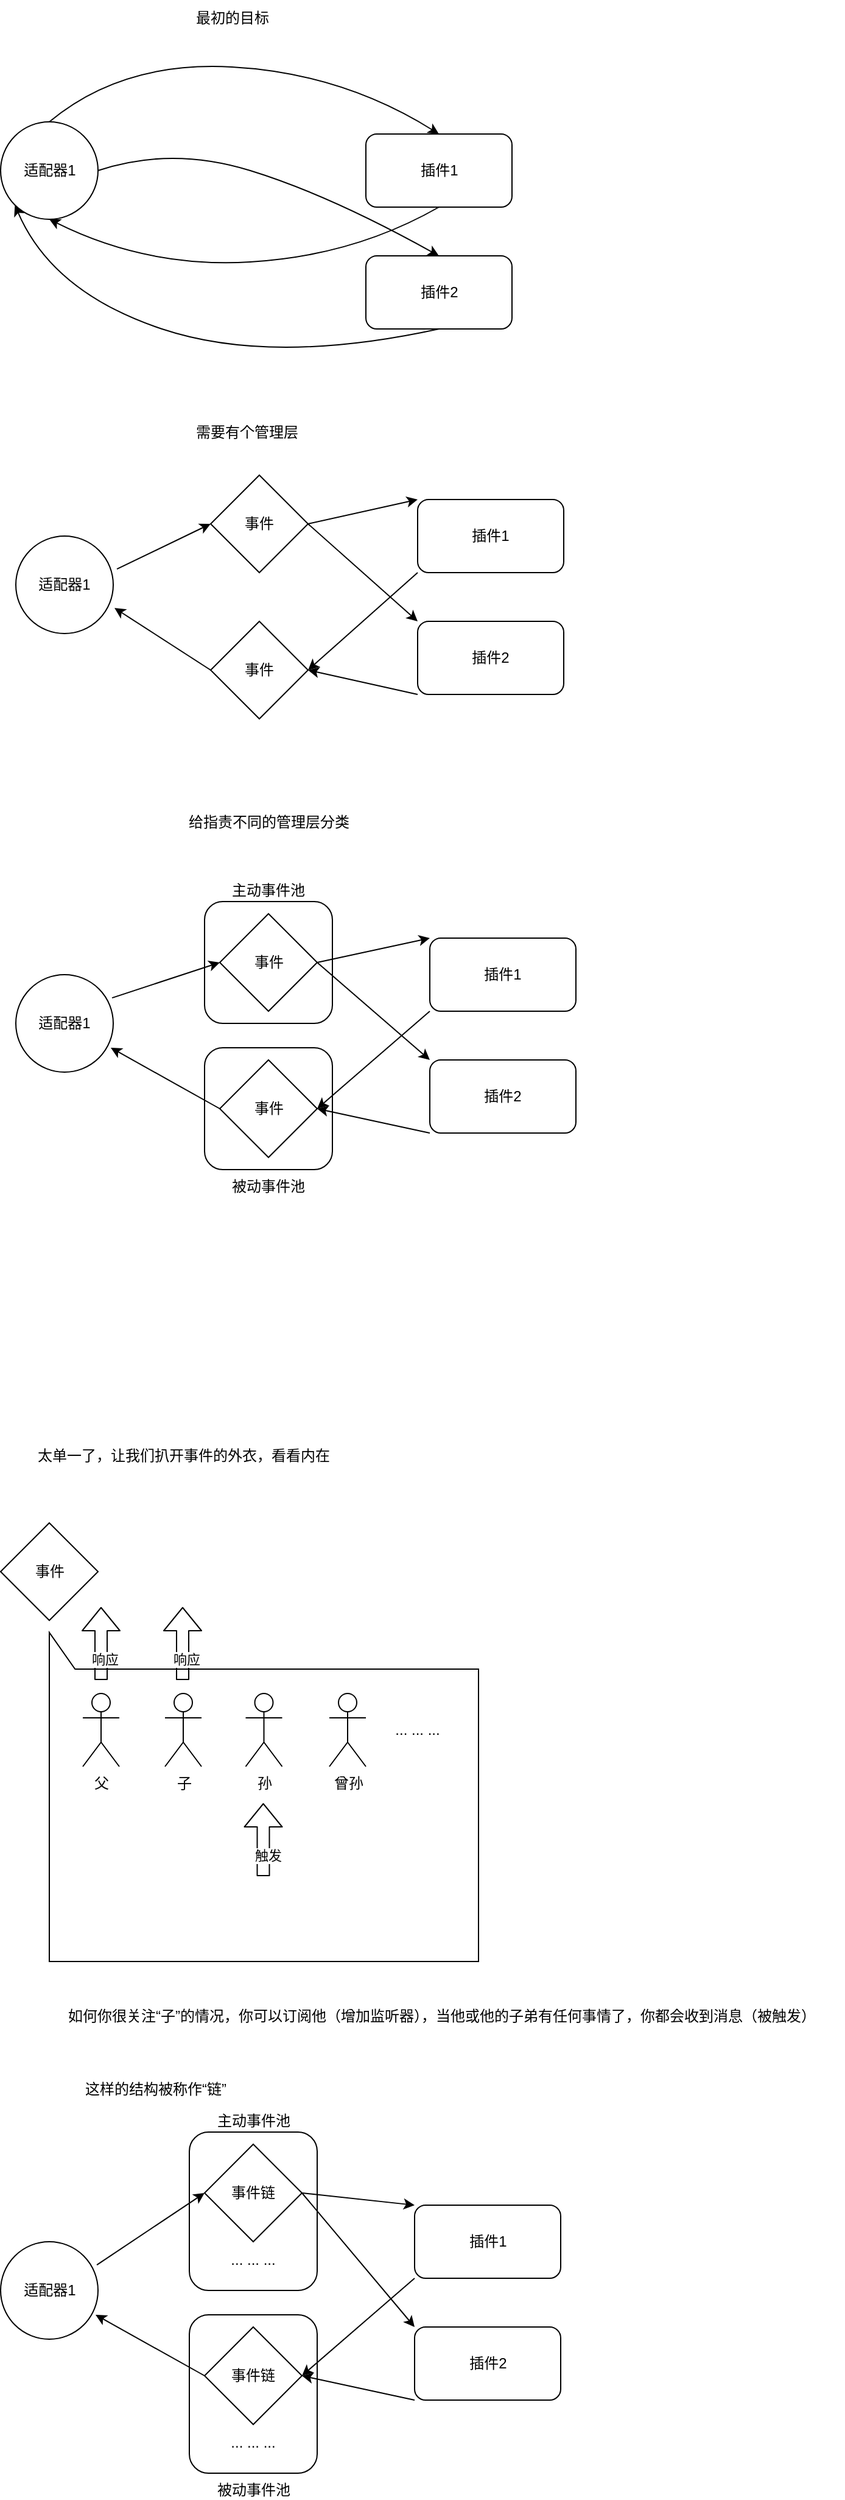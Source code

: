 <mxfile>
    <diagram id="wS3TeJK2cMO1Hy6B5Pol" name="第 1 页">
        <mxGraphModel dx="1130" dy="676" grid="1" gridSize="10" guides="1" tooltips="1" connect="1" arrows="1" fold="1" page="1" pageScale="1" pageWidth="827" pageHeight="1169" math="0" shadow="0">
            <root>
                <mxCell id="0"/>
                <mxCell id="1" parent="0"/>
                <mxCell id="80" value="被动事件池" style="rounded=1;whiteSpace=wrap;html=1;labelPosition=center;verticalLabelPosition=bottom;align=center;verticalAlign=top;" vertex="1" parent="1">
                    <mxGeometry x="205" y="870" width="105" height="100" as="geometry"/>
                </mxCell>
                <mxCell id="79" value="主动事件池" style="rounded=1;whiteSpace=wrap;html=1;labelPosition=center;verticalLabelPosition=top;align=center;verticalAlign=bottom;" vertex="1" parent="1">
                    <mxGeometry x="205" y="750" width="105" height="100" as="geometry"/>
                </mxCell>
                <mxCell id="2" value="适配器1" style="ellipse;whiteSpace=wrap;html=1;aspect=fixed;" vertex="1" parent="1">
                    <mxGeometry x="37.5" y="110" width="80" height="80" as="geometry"/>
                </mxCell>
                <mxCell id="45" value="插件1" style="rounded=1;whiteSpace=wrap;html=1;" vertex="1" parent="1">
                    <mxGeometry x="337.5" y="120" width="120" height="60" as="geometry"/>
                </mxCell>
                <mxCell id="47" value="" style="curved=1;endArrow=classic;html=1;entryX=0.5;entryY=1;entryDx=0;entryDy=0;exitX=0.5;exitY=1;exitDx=0;exitDy=0;" edge="1" parent="1" source="45" target="2">
                    <mxGeometry width="50" height="50" relative="1" as="geometry">
                        <mxPoint x="417.5" y="270" as="sourcePoint"/>
                        <mxPoint x="467.5" y="220" as="targetPoint"/>
                        <Array as="points">
                            <mxPoint x="327.5" y="220"/>
                            <mxPoint x="157.5" y="230"/>
                        </Array>
                    </mxGeometry>
                </mxCell>
                <mxCell id="48" value="" style="curved=1;endArrow=classic;html=1;exitX=0.5;exitY=0;exitDx=0;exitDy=0;entryX=0.5;entryY=0;entryDx=0;entryDy=0;" edge="1" parent="1" source="2" target="45">
                    <mxGeometry width="50" height="50" relative="1" as="geometry">
                        <mxPoint x="417.5" y="270" as="sourcePoint"/>
                        <mxPoint x="467.5" y="220" as="targetPoint"/>
                        <Array as="points">
                            <mxPoint x="137.5" y="60"/>
                            <mxPoint x="317.5" y="70"/>
                        </Array>
                    </mxGeometry>
                </mxCell>
                <mxCell id="51" value="最初的目标" style="text;html=1;strokeColor=none;fillColor=none;align=center;verticalAlign=middle;whiteSpace=wrap;rounded=0;" vertex="1" parent="1">
                    <mxGeometry x="177.5" y="10" width="100" height="30" as="geometry"/>
                </mxCell>
                <mxCell id="52" value="插件2" style="rounded=1;whiteSpace=wrap;html=1;" vertex="1" parent="1">
                    <mxGeometry x="337.5" y="220" width="120" height="60" as="geometry"/>
                </mxCell>
                <mxCell id="53" value="" style="curved=1;endArrow=classic;html=1;exitX=1;exitY=0.5;exitDx=0;exitDy=0;entryX=0.5;entryY=0;entryDx=0;entryDy=0;" edge="1" parent="1" source="2" target="52">
                    <mxGeometry width="50" height="50" relative="1" as="geometry">
                        <mxPoint x="87.5" y="120" as="sourcePoint"/>
                        <mxPoint x="407.5" y="130" as="targetPoint"/>
                        <Array as="points">
                            <mxPoint x="177.5" y="130"/>
                            <mxPoint x="307.5" y="170"/>
                        </Array>
                    </mxGeometry>
                </mxCell>
                <mxCell id="54" value="" style="curved=1;endArrow=classic;html=1;entryX=0;entryY=1;entryDx=0;entryDy=0;exitX=0.5;exitY=1;exitDx=0;exitDy=0;" edge="1" parent="1" source="52" target="2">
                    <mxGeometry width="50" height="50" relative="1" as="geometry">
                        <mxPoint x="370" y="180" as="sourcePoint"/>
                        <mxPoint x="50" y="190" as="targetPoint"/>
                        <Array as="points">
                            <mxPoint x="260" y="310"/>
                            <mxPoint x="80" y="250"/>
                        </Array>
                    </mxGeometry>
                </mxCell>
                <mxCell id="55" value="需要有个管理层" style="text;html=1;strokeColor=none;fillColor=none;align=center;verticalAlign=middle;whiteSpace=wrap;rounded=0;" vertex="1" parent="1">
                    <mxGeometry x="185" y="350" width="110" height="30" as="geometry"/>
                </mxCell>
                <mxCell id="60" style="edgeStyle=none;html=1;exitX=1.038;exitY=0.338;exitDx=0;exitDy=0;entryX=0;entryY=0.5;entryDx=0;entryDy=0;exitPerimeter=0;" edge="1" parent="1" source="56" target="59">
                    <mxGeometry relative="1" as="geometry"/>
                </mxCell>
                <mxCell id="56" value="适配器1" style="ellipse;whiteSpace=wrap;html=1;aspect=fixed;" vertex="1" parent="1">
                    <mxGeometry x="50" y="450" width="80" height="80" as="geometry"/>
                </mxCell>
                <mxCell id="64" style="edgeStyle=none;html=1;exitX=0;exitY=1;exitDx=0;exitDy=0;entryX=1;entryY=0.5;entryDx=0;entryDy=0;" edge="1" parent="1" source="57" target="63">
                    <mxGeometry relative="1" as="geometry"/>
                </mxCell>
                <mxCell id="57" value="插件1" style="rounded=1;whiteSpace=wrap;html=1;" vertex="1" parent="1">
                    <mxGeometry x="380" y="420" width="120" height="60" as="geometry"/>
                </mxCell>
                <mxCell id="65" style="edgeStyle=none;html=1;exitX=0;exitY=1;exitDx=0;exitDy=0;entryX=1;entryY=0.5;entryDx=0;entryDy=0;" edge="1" parent="1" source="58" target="63">
                    <mxGeometry relative="1" as="geometry">
                        <mxPoint x="300" y="580" as="targetPoint"/>
                    </mxGeometry>
                </mxCell>
                <mxCell id="58" value="插件2" style="rounded=1;whiteSpace=wrap;html=1;" vertex="1" parent="1">
                    <mxGeometry x="380" y="520" width="120" height="60" as="geometry"/>
                </mxCell>
                <mxCell id="61" style="edgeStyle=none;html=1;exitX=1;exitY=0.5;exitDx=0;exitDy=0;entryX=0;entryY=0;entryDx=0;entryDy=0;" edge="1" parent="1" source="59" target="57">
                    <mxGeometry relative="1" as="geometry"/>
                </mxCell>
                <mxCell id="62" style="edgeStyle=none;html=1;exitX=1;exitY=0.5;exitDx=0;exitDy=0;entryX=0;entryY=0;entryDx=0;entryDy=0;" edge="1" parent="1" source="59" target="58">
                    <mxGeometry relative="1" as="geometry"/>
                </mxCell>
                <mxCell id="59" value="事件" style="rhombus;whiteSpace=wrap;html=1;" vertex="1" parent="1">
                    <mxGeometry x="210" y="400" width="80" height="80" as="geometry"/>
                </mxCell>
                <mxCell id="66" style="edgeStyle=none;html=1;exitX=0;exitY=0.5;exitDx=0;exitDy=0;entryX=1.013;entryY=0.738;entryDx=0;entryDy=0;entryPerimeter=0;" edge="1" parent="1" source="63" target="56">
                    <mxGeometry relative="1" as="geometry"/>
                </mxCell>
                <mxCell id="63" value="事件" style="rhombus;whiteSpace=wrap;html=1;" vertex="1" parent="1">
                    <mxGeometry x="210" y="520" width="80" height="80" as="geometry"/>
                </mxCell>
                <mxCell id="67" value="给指责不同的管理层分类" style="text;html=1;strokeColor=none;fillColor=none;align=center;verticalAlign=middle;whiteSpace=wrap;rounded=0;" vertex="1" parent="1">
                    <mxGeometry x="182.5" y="670" width="150" height="30" as="geometry"/>
                </mxCell>
                <mxCell id="68" style="edgeStyle=none;html=1;exitX=0.988;exitY=0.238;exitDx=0;exitDy=0;entryX=0;entryY=0.5;entryDx=0;entryDy=0;exitPerimeter=0;" edge="1" parent="1" target="75" source="78">
                    <mxGeometry relative="1" as="geometry">
                        <mxPoint x="143.04" y="837.04" as="sourcePoint"/>
                    </mxGeometry>
                </mxCell>
                <mxCell id="69" style="edgeStyle=none;html=1;exitX=0;exitY=1;exitDx=0;exitDy=0;entryX=1;entryY=0.5;entryDx=0;entryDy=0;" edge="1" parent="1" source="70" target="77">
                    <mxGeometry relative="1" as="geometry"/>
                </mxCell>
                <mxCell id="70" value="插件1" style="rounded=1;whiteSpace=wrap;html=1;" vertex="1" parent="1">
                    <mxGeometry x="390" y="780" width="120" height="60" as="geometry"/>
                </mxCell>
                <mxCell id="71" style="edgeStyle=none;html=1;exitX=0;exitY=1;exitDx=0;exitDy=0;entryX=1;entryY=0.5;entryDx=0;entryDy=0;" edge="1" parent="1" source="72" target="77">
                    <mxGeometry relative="1" as="geometry">
                        <mxPoint x="310" y="940" as="targetPoint"/>
                    </mxGeometry>
                </mxCell>
                <mxCell id="72" value="插件2" style="rounded=1;whiteSpace=wrap;html=1;" vertex="1" parent="1">
                    <mxGeometry x="390" y="880" width="120" height="60" as="geometry"/>
                </mxCell>
                <mxCell id="73" style="edgeStyle=none;html=1;exitX=1;exitY=0.5;exitDx=0;exitDy=0;entryX=0;entryY=0;entryDx=0;entryDy=0;" edge="1" parent="1" source="75" target="70">
                    <mxGeometry relative="1" as="geometry"/>
                </mxCell>
                <mxCell id="74" style="edgeStyle=none;html=1;exitX=1;exitY=0.5;exitDx=0;exitDy=0;entryX=0;entryY=0;entryDx=0;entryDy=0;" edge="1" parent="1" source="75" target="72">
                    <mxGeometry relative="1" as="geometry"/>
                </mxCell>
                <mxCell id="75" value="事件" style="rhombus;whiteSpace=wrap;html=1;" vertex="1" parent="1">
                    <mxGeometry x="217.5" y="760" width="80" height="80" as="geometry"/>
                </mxCell>
                <mxCell id="76" style="edgeStyle=none;html=1;exitX=0;exitY=0.5;exitDx=0;exitDy=0;entryX=0.975;entryY=0.75;entryDx=0;entryDy=0;entryPerimeter=0;" edge="1" parent="1" source="77" target="78">
                    <mxGeometry relative="1" as="geometry">
                        <mxPoint x="141.04" y="869.04" as="targetPoint"/>
                    </mxGeometry>
                </mxCell>
                <mxCell id="77" value="事件" style="rhombus;whiteSpace=wrap;html=1;" vertex="1" parent="1">
                    <mxGeometry x="217.5" y="880" width="80" height="80" as="geometry"/>
                </mxCell>
                <mxCell id="78" value="适配器1" style="ellipse;whiteSpace=wrap;html=1;aspect=fixed;" vertex="1" parent="1">
                    <mxGeometry x="50" y="810" width="80" height="80" as="geometry"/>
                </mxCell>
                <mxCell id="82" value="太单一了，让我们扒开事件的外衣，看看内在" style="text;html=1;strokeColor=none;fillColor=none;align=center;verticalAlign=middle;whiteSpace=wrap;rounded=0;" vertex="1" parent="1">
                    <mxGeometry x="37.5" y="1190" width="300" height="30" as="geometry"/>
                </mxCell>
                <mxCell id="83" value="事件" style="rhombus;whiteSpace=wrap;html=1;" vertex="1" parent="1">
                    <mxGeometry x="37.5" y="1260" width="80" height="80" as="geometry"/>
                </mxCell>
                <mxCell id="84" value="" style="shape=callout;whiteSpace=wrap;html=1;perimeter=calloutPerimeter;rotation=-180;base=49;size=30;position=0.94;position2=1;" vertex="1" parent="1">
                    <mxGeometry x="77.5" y="1350" width="352.5" height="270" as="geometry"/>
                </mxCell>
                <mxCell id="85" value="父" style="shape=umlActor;verticalLabelPosition=bottom;verticalAlign=top;html=1;outlineConnect=0;" vertex="1" parent="1">
                    <mxGeometry x="105" y="1400" width="30" height="60" as="geometry"/>
                </mxCell>
                <mxCell id="86" value="子" style="shape=umlActor;verticalLabelPosition=bottom;verticalAlign=top;html=1;outlineConnect=0;" vertex="1" parent="1">
                    <mxGeometry x="172.5" y="1400" width="30" height="60" as="geometry"/>
                </mxCell>
                <mxCell id="87" value="孙" style="shape=umlActor;verticalLabelPosition=bottom;verticalAlign=top;html=1;outlineConnect=0;" vertex="1" parent="1">
                    <mxGeometry x="238.75" y="1400" width="30" height="60" as="geometry"/>
                </mxCell>
                <mxCell id="88" value="曾孙" style="shape=umlActor;verticalLabelPosition=bottom;verticalAlign=top;html=1;outlineConnect=0;" vertex="1" parent="1">
                    <mxGeometry x="307.5" y="1400" width="30" height="60" as="geometry"/>
                </mxCell>
                <mxCell id="91" value="... ... ..." style="text;html=1;strokeColor=none;fillColor=none;align=center;verticalAlign=middle;whiteSpace=wrap;rounded=0;" vertex="1" parent="1">
                    <mxGeometry x="350" y="1415" width="60" height="30" as="geometry"/>
                </mxCell>
                <mxCell id="92" value="" style="shape=flexArrow;endArrow=classic;html=1;labelPosition=center;verticalLabelPosition=bottom;align=center;verticalAlign=top;" edge="1" parent="1">
                    <mxGeometry width="50" height="50" relative="1" as="geometry">
                        <mxPoint x="253.25" y="1550" as="sourcePoint"/>
                        <mxPoint x="253.25" y="1490" as="targetPoint"/>
                    </mxGeometry>
                </mxCell>
                <mxCell id="93" value="触发" style="edgeLabel;html=1;align=center;verticalAlign=middle;resizable=0;points=[];" vertex="1" connectable="0" parent="92">
                    <mxGeometry x="-0.433" y="-3" relative="1" as="geometry">
                        <mxPoint as="offset"/>
                    </mxGeometry>
                </mxCell>
                <mxCell id="95" value="" style="shape=flexArrow;endArrow=classic;html=1;labelPosition=center;verticalLabelPosition=bottom;align=center;verticalAlign=top;" edge="1" parent="1">
                    <mxGeometry width="50" height="50" relative="1" as="geometry">
                        <mxPoint x="187" y="1389" as="sourcePoint"/>
                        <mxPoint x="187" y="1329" as="targetPoint"/>
                    </mxGeometry>
                </mxCell>
                <mxCell id="96" value="响应" style="edgeLabel;html=1;align=center;verticalAlign=middle;resizable=0;points=[];" vertex="1" connectable="0" parent="95">
                    <mxGeometry x="-0.433" y="-3" relative="1" as="geometry">
                        <mxPoint as="offset"/>
                    </mxGeometry>
                </mxCell>
                <mxCell id="97" value="" style="shape=flexArrow;endArrow=classic;html=1;labelPosition=center;verticalLabelPosition=bottom;align=center;verticalAlign=top;" edge="1" parent="1">
                    <mxGeometry width="50" height="50" relative="1" as="geometry">
                        <mxPoint x="120" y="1389" as="sourcePoint"/>
                        <mxPoint x="120" y="1329" as="targetPoint"/>
                    </mxGeometry>
                </mxCell>
                <mxCell id="98" value="响应" style="edgeLabel;html=1;align=center;verticalAlign=middle;resizable=0;points=[];" vertex="1" connectable="0" parent="97">
                    <mxGeometry x="-0.433" y="-3" relative="1" as="geometry">
                        <mxPoint as="offset"/>
                    </mxGeometry>
                </mxCell>
                <mxCell id="100" value="如何你很关注“子”的情况，你可以订阅他（增加监听器），当他或他的子弟有任何事情了，你都会收到消息（被触发）" style="text;html=1;strokeColor=none;fillColor=none;align=center;verticalAlign=middle;whiteSpace=wrap;rounded=0;" vertex="1" parent="1">
                    <mxGeometry x="70" y="1650" width="660" height="30" as="geometry"/>
                </mxCell>
                <mxCell id="102" value="这样的结构被称作“链”" style="text;html=1;strokeColor=none;fillColor=none;align=center;verticalAlign=middle;whiteSpace=wrap;rounded=0;" vertex="1" parent="1">
                    <mxGeometry x="90" y="1710" width="150" height="30" as="geometry"/>
                </mxCell>
                <mxCell id="103" value="被动事件池" style="rounded=1;whiteSpace=wrap;html=1;labelPosition=center;verticalLabelPosition=bottom;align=center;verticalAlign=top;" vertex="1" parent="1">
                    <mxGeometry x="192.5" y="1910" width="105" height="130" as="geometry"/>
                </mxCell>
                <mxCell id="104" value="主动事件池" style="rounded=1;whiteSpace=wrap;html=1;labelPosition=center;verticalLabelPosition=top;align=center;verticalAlign=bottom;" vertex="1" parent="1">
                    <mxGeometry x="192.5" y="1760" width="105" height="130" as="geometry"/>
                </mxCell>
                <mxCell id="105" style="edgeStyle=none;html=1;exitX=0.988;exitY=0.238;exitDx=0;exitDy=0;entryX=0;entryY=0.5;entryDx=0;entryDy=0;exitPerimeter=0;" edge="1" parent="1" source="115" target="112">
                    <mxGeometry relative="1" as="geometry">
                        <mxPoint x="130.54" y="1877.04" as="sourcePoint"/>
                    </mxGeometry>
                </mxCell>
                <mxCell id="106" style="edgeStyle=none;html=1;exitX=0;exitY=1;exitDx=0;exitDy=0;entryX=1;entryY=0.5;entryDx=0;entryDy=0;" edge="1" parent="1" source="107" target="114">
                    <mxGeometry relative="1" as="geometry"/>
                </mxCell>
                <mxCell id="107" value="插件1" style="rounded=1;whiteSpace=wrap;html=1;" vertex="1" parent="1">
                    <mxGeometry x="377.5" y="1820" width="120" height="60" as="geometry"/>
                </mxCell>
                <mxCell id="108" style="edgeStyle=none;html=1;exitX=0;exitY=1;exitDx=0;exitDy=0;entryX=1;entryY=0.5;entryDx=0;entryDy=0;" edge="1" parent="1" source="109" target="114">
                    <mxGeometry relative="1" as="geometry">
                        <mxPoint x="297.5" y="1980" as="targetPoint"/>
                    </mxGeometry>
                </mxCell>
                <mxCell id="109" value="插件2" style="rounded=1;whiteSpace=wrap;html=1;" vertex="1" parent="1">
                    <mxGeometry x="377.5" y="1920" width="120" height="60" as="geometry"/>
                </mxCell>
                <mxCell id="110" style="edgeStyle=none;html=1;exitX=1;exitY=0.5;exitDx=0;exitDy=0;entryX=0;entryY=0;entryDx=0;entryDy=0;" edge="1" parent="1" source="112" target="107">
                    <mxGeometry relative="1" as="geometry"/>
                </mxCell>
                <mxCell id="111" style="edgeStyle=none;html=1;exitX=1;exitY=0.5;exitDx=0;exitDy=0;entryX=0;entryY=0;entryDx=0;entryDy=0;" edge="1" parent="1" source="112" target="109">
                    <mxGeometry relative="1" as="geometry"/>
                </mxCell>
                <mxCell id="112" value="事件链" style="rhombus;whiteSpace=wrap;html=1;" vertex="1" parent="1">
                    <mxGeometry x="205" y="1770" width="80" height="80" as="geometry"/>
                </mxCell>
                <mxCell id="113" style="edgeStyle=none;html=1;exitX=0;exitY=0.5;exitDx=0;exitDy=0;entryX=0.975;entryY=0.75;entryDx=0;entryDy=0;entryPerimeter=0;" edge="1" parent="1" source="114" target="115">
                    <mxGeometry relative="1" as="geometry">
                        <mxPoint x="128.54" y="1909.04" as="targetPoint"/>
                    </mxGeometry>
                </mxCell>
                <mxCell id="114" value="事件链" style="rhombus;whiteSpace=wrap;html=1;" vertex="1" parent="1">
                    <mxGeometry x="205" y="1920" width="80" height="80" as="geometry"/>
                </mxCell>
                <mxCell id="115" value="适配器1" style="ellipse;whiteSpace=wrap;html=1;aspect=fixed;" vertex="1" parent="1">
                    <mxGeometry x="37.5" y="1850" width="80" height="80" as="geometry"/>
                </mxCell>
                <mxCell id="116" value="... ... ..." style="text;html=1;strokeColor=none;fillColor=none;align=center;verticalAlign=middle;whiteSpace=wrap;rounded=0;" vertex="1" parent="1">
                    <mxGeometry x="215" y="1850" width="60" height="30" as="geometry"/>
                </mxCell>
                <mxCell id="117" value="... ... ..." style="text;html=1;strokeColor=none;fillColor=none;align=center;verticalAlign=middle;whiteSpace=wrap;rounded=0;" vertex="1" parent="1">
                    <mxGeometry x="215" y="2000" width="60" height="30" as="geometry"/>
                </mxCell>
            </root>
        </mxGraphModel>
    </diagram>
</mxfile>